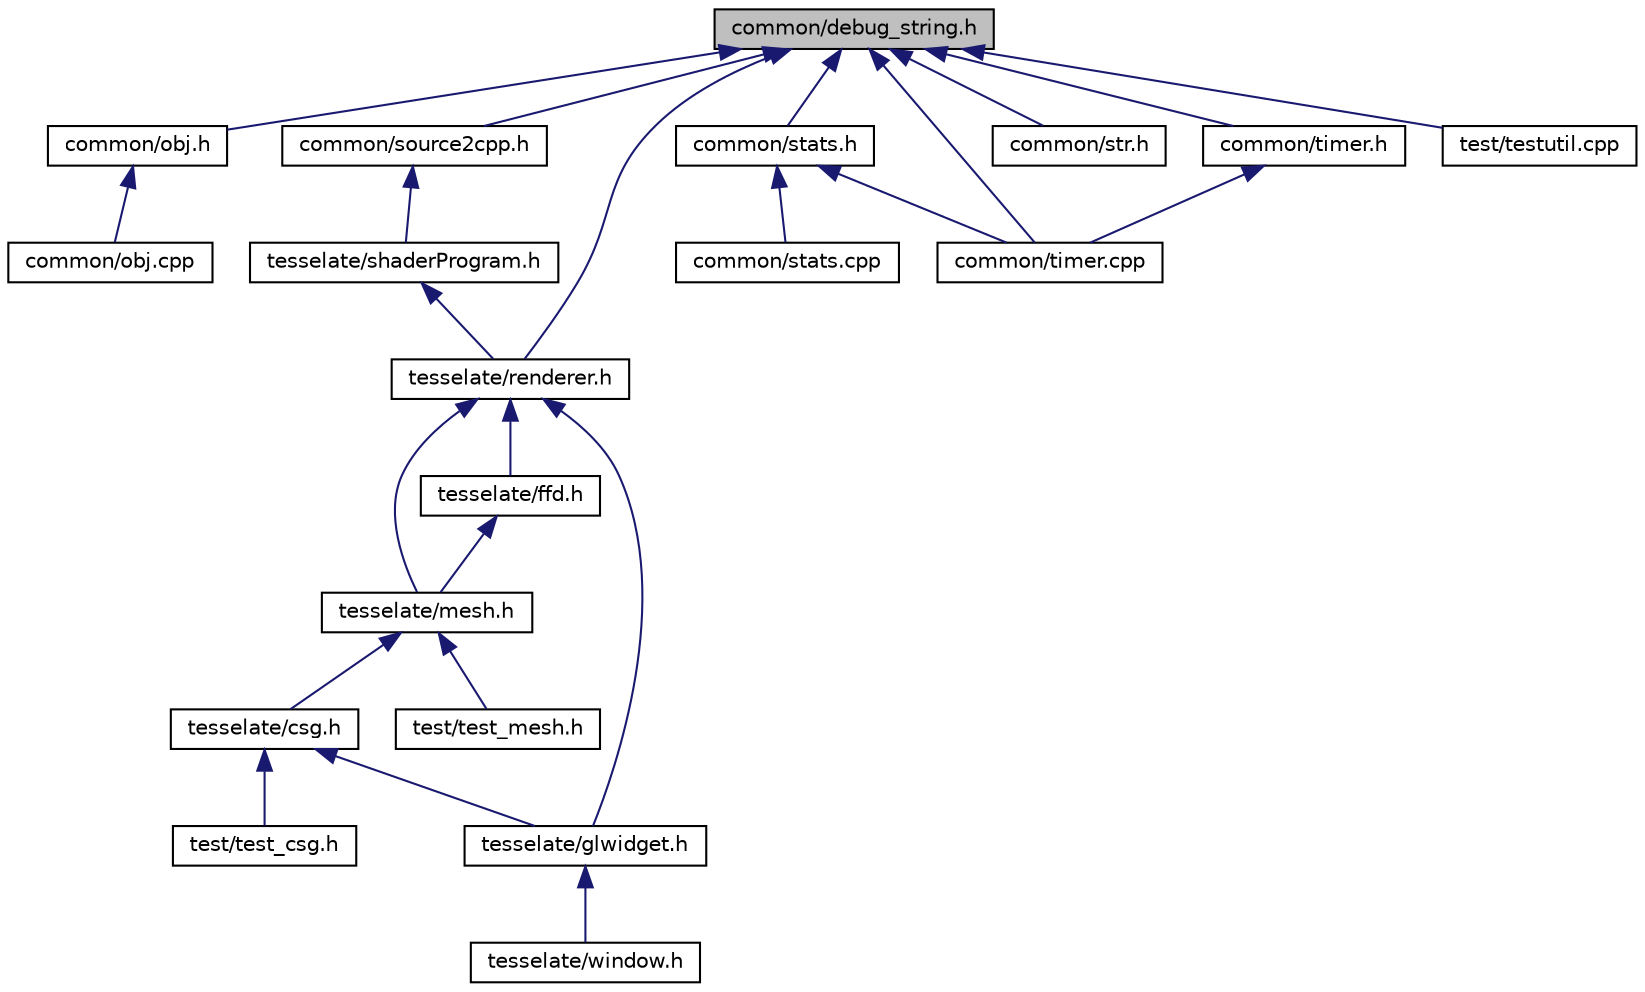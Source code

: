 digraph "common/debug_string.h"
{
  edge [fontname="Helvetica",fontsize="10",labelfontname="Helvetica",labelfontsize="10"];
  node [fontname="Helvetica",fontsize="10",shape=record];
  Node1 [label="common/debug_string.h",height=0.2,width=0.4,color="black", fillcolor="grey75", style="filled" fontcolor="black"];
  Node1 -> Node2 [dir="back",color="midnightblue",fontsize="10",style="solid",fontname="Helvetica"];
  Node2 [label="common/obj.h",height=0.2,width=0.4,color="black", fillcolor="white", style="filled",URL="$obj_8h.html",tooltip="OBJ format export. "];
  Node2 -> Node3 [dir="back",color="midnightblue",fontsize="10",style="solid",fontname="Helvetica"];
  Node3 [label="common/obj.cpp",height=0.2,width=0.4,color="black", fillcolor="white", style="filled",URL="$obj_8cpp.html",tooltip="OBJ format export. "];
  Node1 -> Node4 [dir="back",color="midnightblue",fontsize="10",style="solid",fontname="Helvetica"];
  Node4 [label="common/source2cpp.h",height=0.2,width=0.4,color="black", fillcolor="white", style="filled",URL="$source2cpp_8h.html",tooltip="Utilities for retrieving GLSL or CL source strings that have been baked into the executable. "];
  Node4 -> Node5 [dir="back",color="midnightblue",fontsize="10",style="solid",fontname="Helvetica"];
  Node5 [label="tesselate/shaderProgram.h",height=0.2,width=0.4,color="black", fillcolor="white", style="filled",URL="$shaderProgram_8h_source.html"];
  Node5 -> Node6 [dir="back",color="midnightblue",fontsize="10",style="solid",fontname="Helvetica"];
  Node6 [label="tesselate/renderer.h",height=0.2,width=0.4,color="black", fillcolor="white", style="filled",URL="$renderer_8h_source.html"];
  Node6 -> Node7 [dir="back",color="midnightblue",fontsize="10",style="solid",fontname="Helvetica"];
  Node7 [label="tesselate/mesh.h",height=0.2,width=0.4,color="black", fillcolor="white", style="filled",URL="$mesh_8h.html",tooltip="Data structure representing a triangle mesh in 3D space. "];
  Node7 -> Node8 [dir="back",color="midnightblue",fontsize="10",style="solid",fontname="Helvetica"];
  Node8 [label="tesselate/csg.h",height=0.2,width=0.4,color="black", fillcolor="white", style="filled",URL="$csg_8h.html",tooltip="Constructive Solid Geometry binary tree, with internal nodes representing binary set operations and l..."];
  Node8 -> Node9 [dir="back",color="midnightblue",fontsize="10",style="solid",fontname="Helvetica"];
  Node9 [label="tesselate/glwidget.h",height=0.2,width=0.4,color="black", fillcolor="white", style="filled",URL="$glwidget_8h_source.html"];
  Node9 -> Node10 [dir="back",color="midnightblue",fontsize="10",style="solid",fontname="Helvetica"];
  Node10 [label="tesselate/window.h",height=0.2,width=0.4,color="black", fillcolor="white", style="filled",URL="$window_8h_source.html"];
  Node8 -> Node11 [dir="back",color="midnightblue",fontsize="10",style="solid",fontname="Helvetica"];
  Node11 [label="test/test_csg.h",height=0.2,width=0.4,color="black", fillcolor="white", style="filled",URL="$test__csg_8h_source.html"];
  Node7 -> Node12 [dir="back",color="midnightblue",fontsize="10",style="solid",fontname="Helvetica"];
  Node12 [label="test/test_mesh.h",height=0.2,width=0.4,color="black", fillcolor="white", style="filled",URL="$test__mesh_8h_source.html"];
  Node6 -> Node13 [dir="back",color="midnightblue",fontsize="10",style="solid",fontname="Helvetica"];
  Node13 [label="tesselate/ffd.h",height=0.2,width=0.4,color="black", fillcolor="white", style="filled",URL="$ffd_8h.html",tooltip="Free-form Deformation to warp vertices of a mesh. "];
  Node13 -> Node7 [dir="back",color="midnightblue",fontsize="10",style="solid",fontname="Helvetica"];
  Node6 -> Node9 [dir="back",color="midnightblue",fontsize="10",style="solid",fontname="Helvetica"];
  Node1 -> Node14 [dir="back",color="midnightblue",fontsize="10",style="solid",fontname="Helvetica"];
  Node14 [label="common/stats.h",height=0.2,width=0.4,color="black", fillcolor="white", style="filled",URL="$stats_8h.html",tooltip="Utilities for recording statistics. "];
  Node14 -> Node15 [dir="back",color="midnightblue",fontsize="10",style="solid",fontname="Helvetica"];
  Node15 [label="common/stats.cpp",height=0.2,width=0.4,color="black", fillcolor="white", style="filled",URL="$stats_8cpp.html",tooltip="Utilities for recording statistics. "];
  Node14 -> Node16 [dir="back",color="midnightblue",fontsize="10",style="solid",fontname="Helvetica"];
  Node16 [label="common/timer.cpp",height=0.2,width=0.4,color="black", fillcolor="white", style="filled",URL="$common_2timer_8cpp.html",tooltip="Utilities to simplify profiling. "];
  Node1 -> Node17 [dir="back",color="midnightblue",fontsize="10",style="solid",fontname="Helvetica"];
  Node17 [label="common/str.h",height=0.2,width=0.4,color="black", fillcolor="white", style="filled",URL="$str_8h.html",tooltip="Misc string utilities. "];
  Node1 -> Node16 [dir="back",color="midnightblue",fontsize="10",style="solid",fontname="Helvetica"];
  Node1 -> Node18 [dir="back",color="midnightblue",fontsize="10",style="solid",fontname="Helvetica"];
  Node18 [label="common/timer.h",height=0.2,width=0.4,color="black", fillcolor="white", style="filled",URL="$common_2timer_8h.html",tooltip="Utilities to simplify profiling. "];
  Node18 -> Node16 [dir="back",color="midnightblue",fontsize="10",style="solid",fontname="Helvetica"];
  Node1 -> Node6 [dir="back",color="midnightblue",fontsize="10",style="solid",fontname="Helvetica"];
  Node1 -> Node19 [dir="back",color="midnightblue",fontsize="10",style="solid",fontname="Helvetica"];
  Node19 [label="test/testutil.cpp",height=0.2,width=0.4,color="black", fillcolor="white", style="filled",URL="$testutil_8cpp.html"];
}

